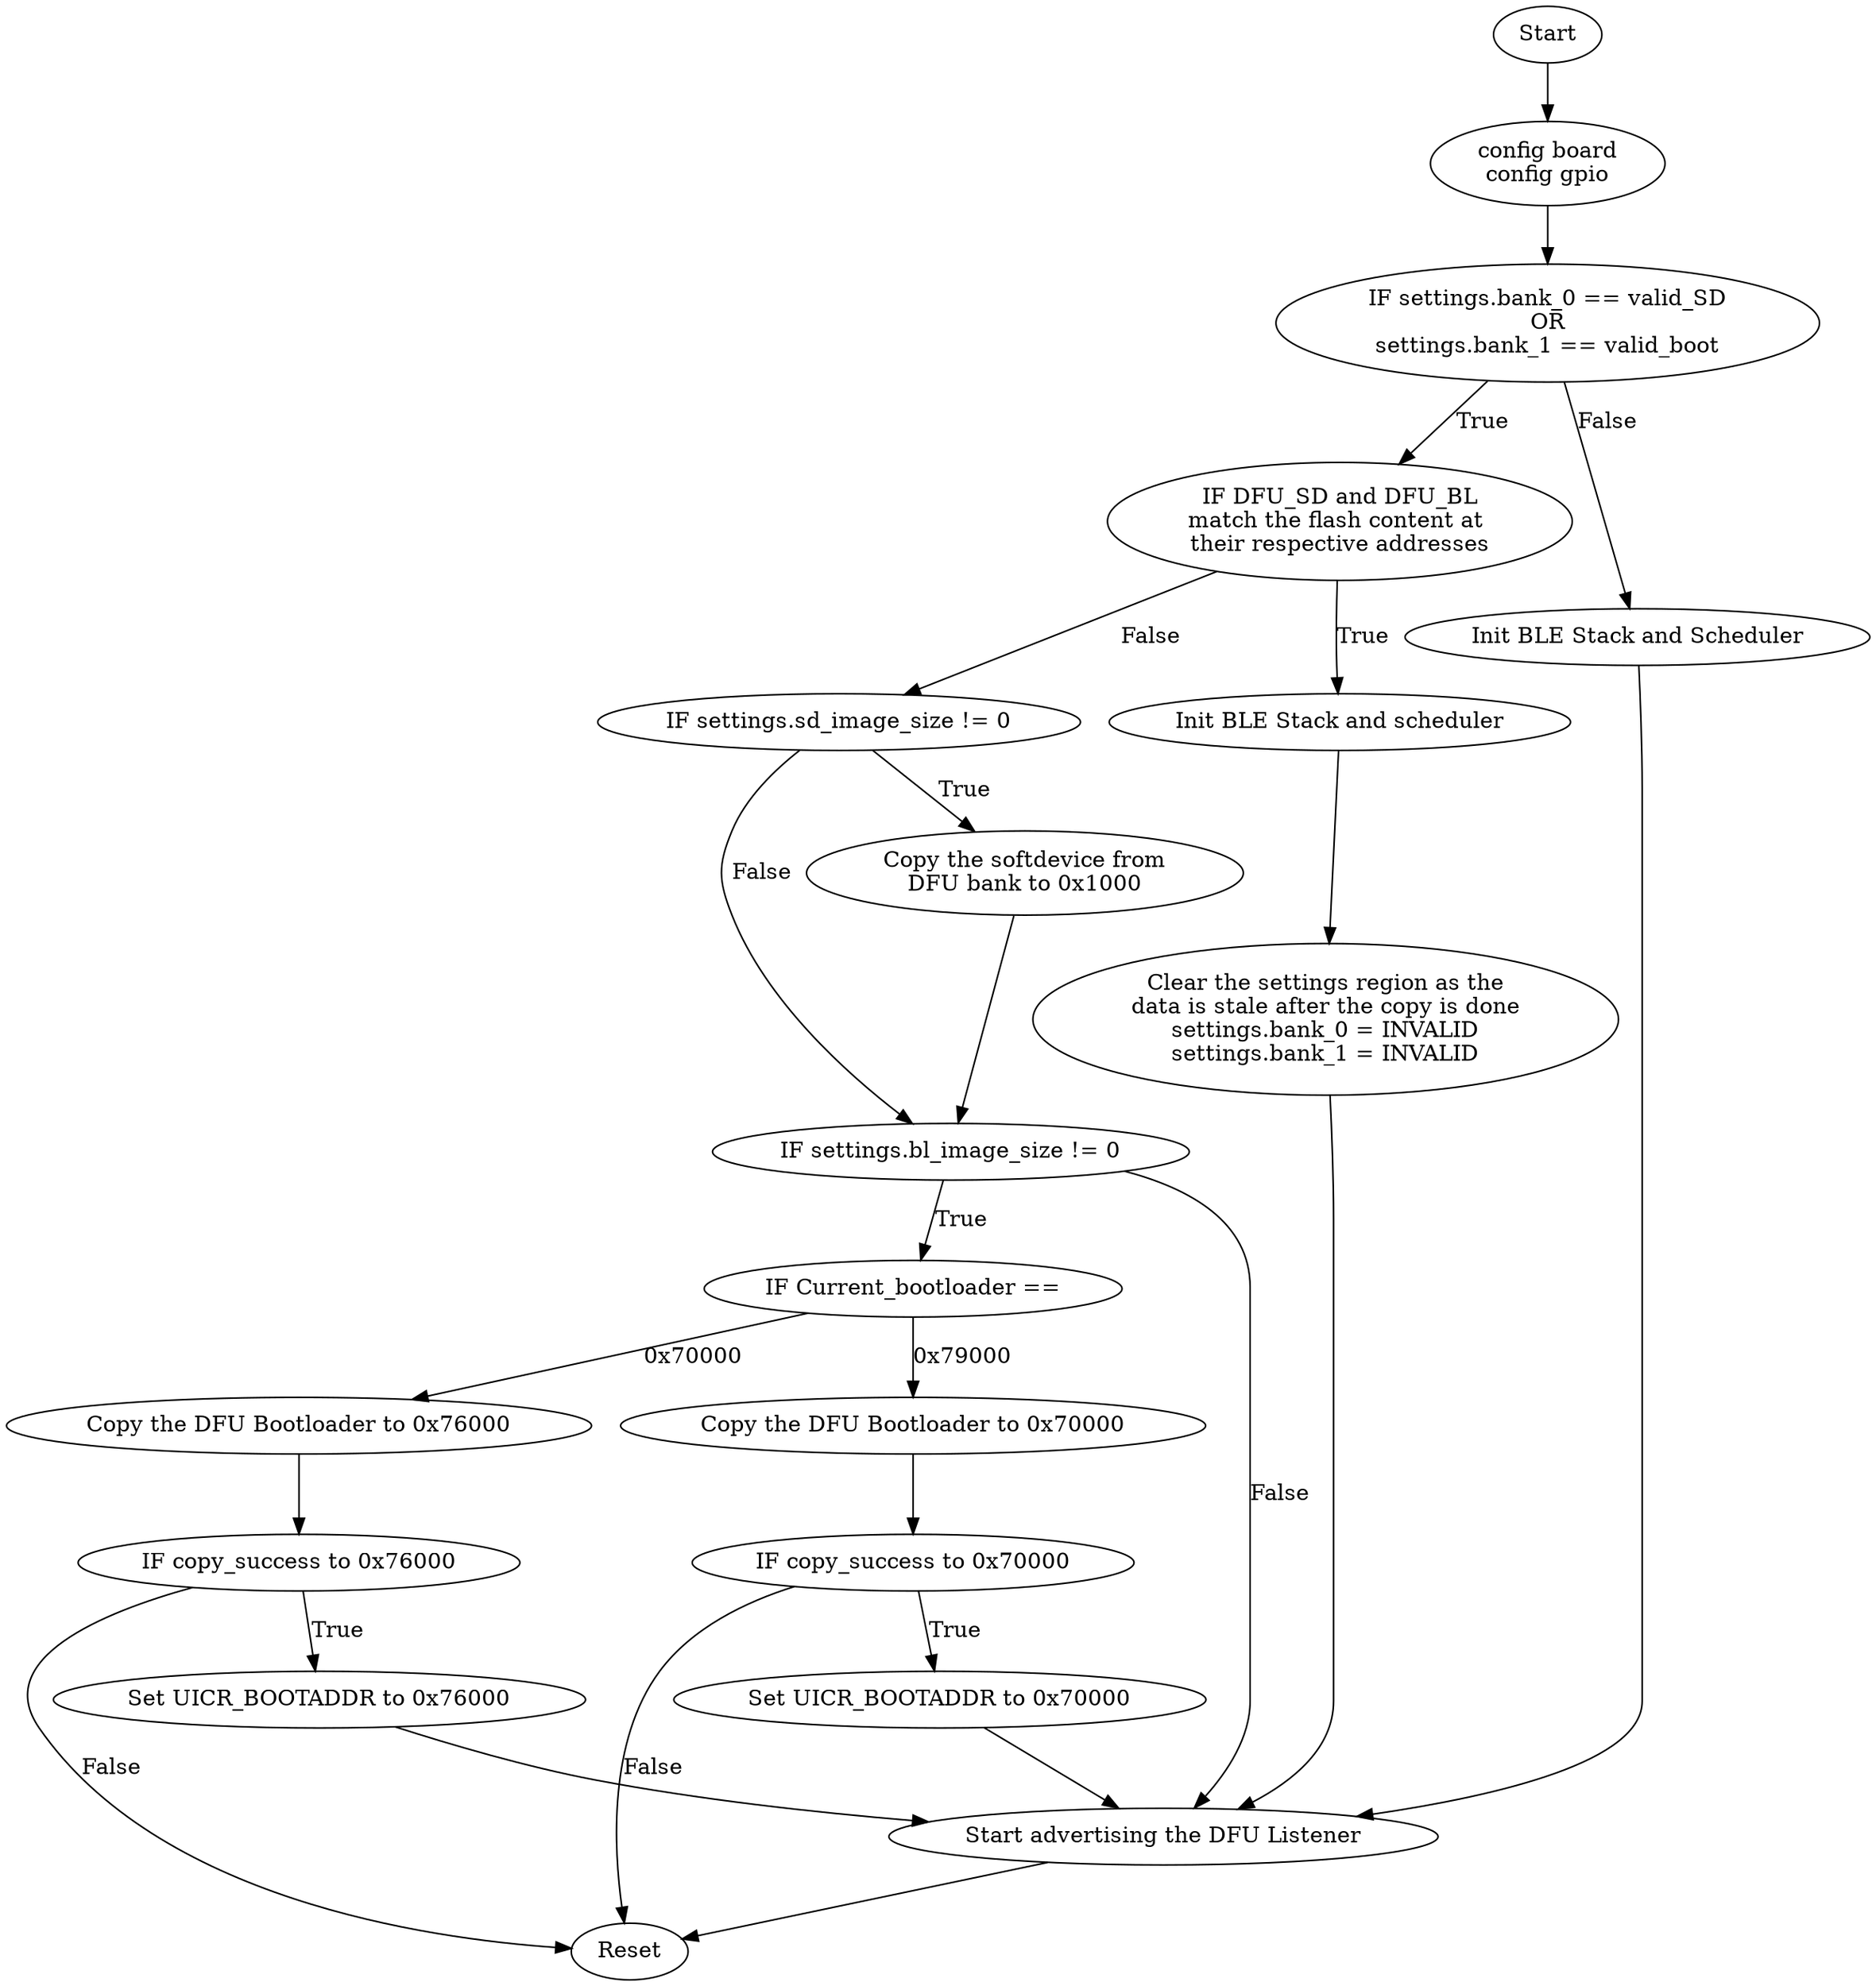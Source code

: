 digraph {

   "IF settings.bank_0 == valid_SD
OR
settings.bank_1 == valid_boot" -> "IF DFU_SD and DFU_BL
match the flash content at 
their respective addresses"[label="True"];
   "IF settings.bank_0 == valid_SD
OR
settings.bank_1 == valid_boot" -> "Init BLE Stack and Scheduler"[label="False"];
   "IF DFU_SD and DFU_BL
match the flash content at 
their respective addresses" -> "IF settings.sd_image_size != 0"[label="False"];
   "IF settings.sd_image_size != 0" -> "Copy the softdevice from
DFU bank to 0x1000"[label="True"];
   "IF DFU_SD and DFU_BL
match the flash content at 
their respective addresses" -> "Init BLE Stack and scheduler"[label="True"];
   "Init BLE Stack and scheduler" -> "Clear the settings region as the
data is stale after the copy is done
settings.bank_0 = INVALID
settings.bank_1 = INVALID";
    "Copy the softdevice from
DFU bank to 0x1000" ->    "IF settings.bl_image_size != 0"
   "IF settings.sd_image_size != 0" -> "IF settings.bl_image_size != 0"[label="False"];
   "IF settings.bl_image_size != 0" -> "IF Current_bootloader =="[label="True"];
   "IF Current_bootloader ==" -> "Copy the DFU Bootloader to 0x70000"[label="0x79000"]
   "Copy the DFU Bootloader to 0x70000" -> "IF copy_success to 0x70000"
   "IF copy_success to 0x70000" -> "Set UICR_BOOTADDR to 0x70000"[label="True"]
   "IF copy_success to 0x70000" -> "Reset"[label="False"];
   "IF Current_bootloader ==" -> "Copy the DFU Bootloader to 0x76000"[label="0x70000"];
   "Copy the DFU Bootloader to 0x76000" -> "IF copy_success to 0x76000";
   "IF copy_success to 0x76000" -> "Set UICR_BOOTADDR to 0x76000"[label="True"];
   "IF copy_success to 0x76000" -> "Reset"[label="False"];
"Clear the settings region as the
data is stale after the copy is done
settings.bank_0 = INVALID
settings.bank_1 = INVALID" -> "Start advertising the DFU Listener";
"Init BLE Stack and Scheduler" -> "Start advertising the DFU Listener";
"IF settings.bl_image_size != 0" -> "Start advertising the DFU Listener"[label="False"];
"Set UICR_BOOTADDR to 0x76000" -> "Start advertising the DFU Listener";
"Set UICR_BOOTADDR to 0x70000" -> "Start advertising the DFU Listener";
"Start advertising the DFU Listener" -> "Reset";

"Start" -> "config board
config gpio";
"config board
config gpio" -> "IF settings.bank_0 == valid_SD
OR
settings.bank_1 == valid_boot"
}
